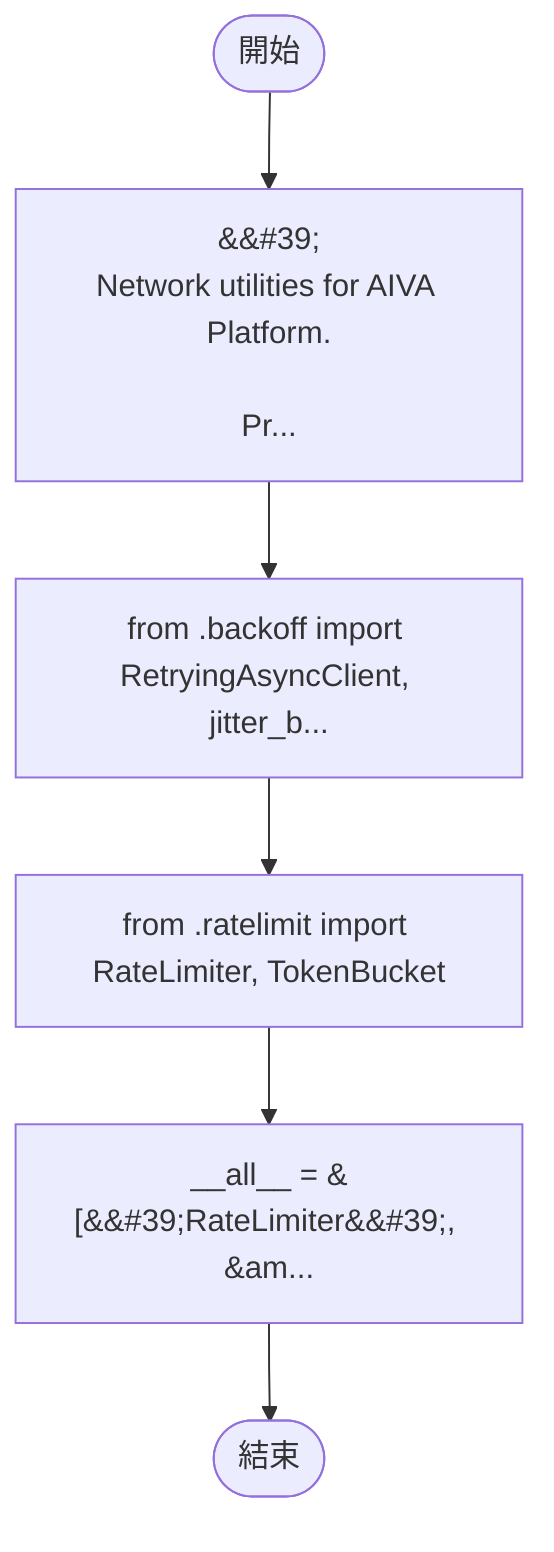 flowchart TB
    n1([開始])
    n2([結束])
    n3[&amp;&#35;39;\nNetwork utilities for AIVA Platform.\n\nPr...]
    n4[from .backoff import RetryingAsyncClient, jitter_b...]
    n5[from .ratelimit import RateLimiter, TokenBucket]
    n6[__all__ = &#91;&amp;&#35;39;RateLimiter&amp;&#35;39;, &am...]
    n1 --> n3
    n3 --> n4
    n4 --> n5
    n5 --> n6
    n6 --> n2